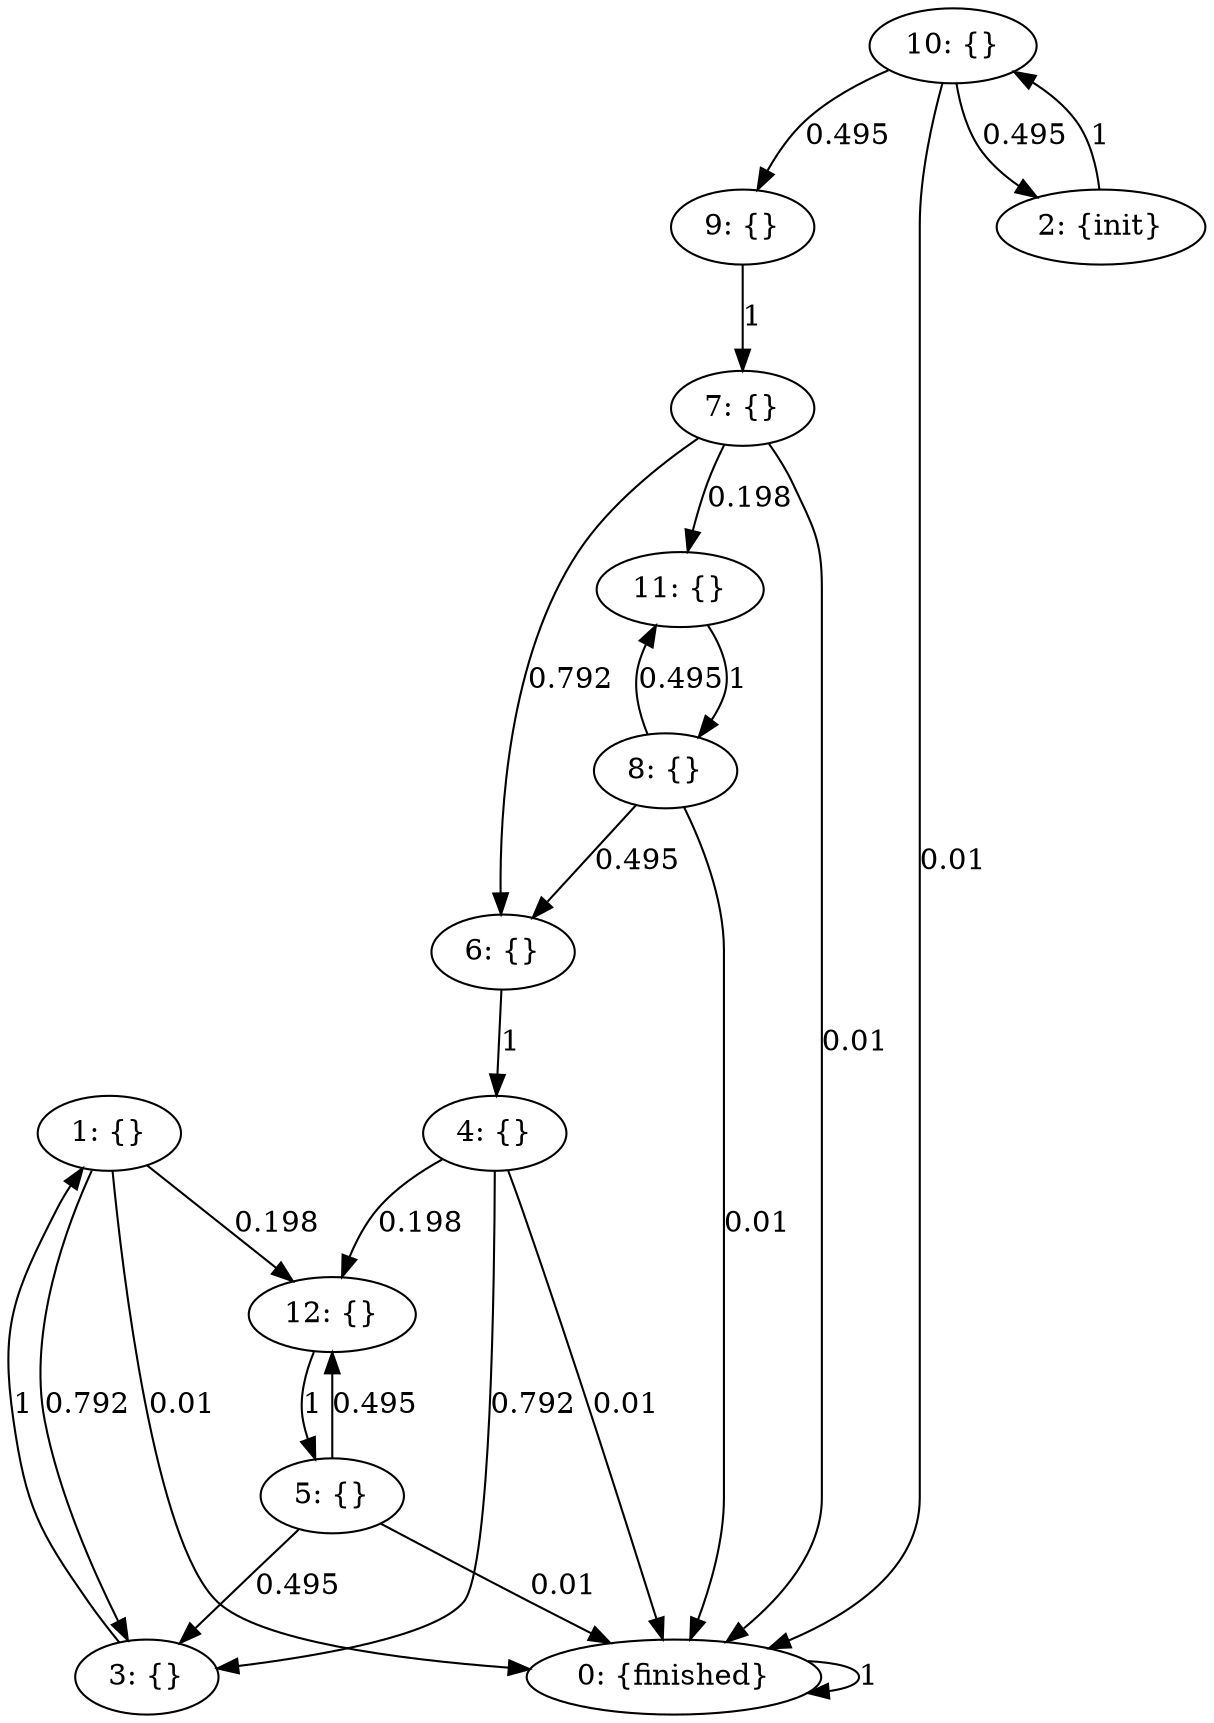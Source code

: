 digraph model {
	0 [ label = "0: {finished}" ];
	1 [ label = "1: {}" ];
	2 [ label = "2: {init}" ];
	3 [ label = "3: {}" ];
	4 [ label = "4: {}" ];
	5 [ label = "5: {}" ];
	6 [ label = "6: {}" ];
	7 [ label = "7: {}" ];
	8 [ label = "8: {}" ];
	9 [ label = "9: {}" ];
	10 [ label = "10: {}" ];
	11 [ label = "11: {}" ];
	12 [ label = "12: {}" ];
	0 -> 0 [ label= "1" ];
	1 -> 0 [ label= "0.01" ];
	1 -> 3 [ label= "0.792" ];
	1 -> 12 [ label= "0.198" ];
	2 -> 10 [ label= "1" ];
	3 -> 1 [ label= "1" ];
	4 -> 0 [ label= "0.01" ];
	4 -> 3 [ label= "0.792" ];
	4 -> 12 [ label= "0.198" ];
	5 -> 0 [ label= "0.01" ];
	5 -> 3 [ label= "0.495" ];
	5 -> 12 [ label= "0.495" ];
	6 -> 4 [ label= "1" ];
	7 -> 0 [ label= "0.01" ];
	7 -> 6 [ label= "0.792" ];
	7 -> 11 [ label= "0.198" ];
	8 -> 0 [ label= "0.01" ];
	8 -> 6 [ label= "0.495" ];
	8 -> 11 [ label= "0.495" ];
	9 -> 7 [ label= "1" ];
	10 -> 0 [ label= "0.01" ];
	10 -> 2 [ label= "0.495" ];
	10 -> 9 [ label= "0.495" ];
	11 -> 8 [ label= "1" ];
	12 -> 5 [ label= "1" ];
}
